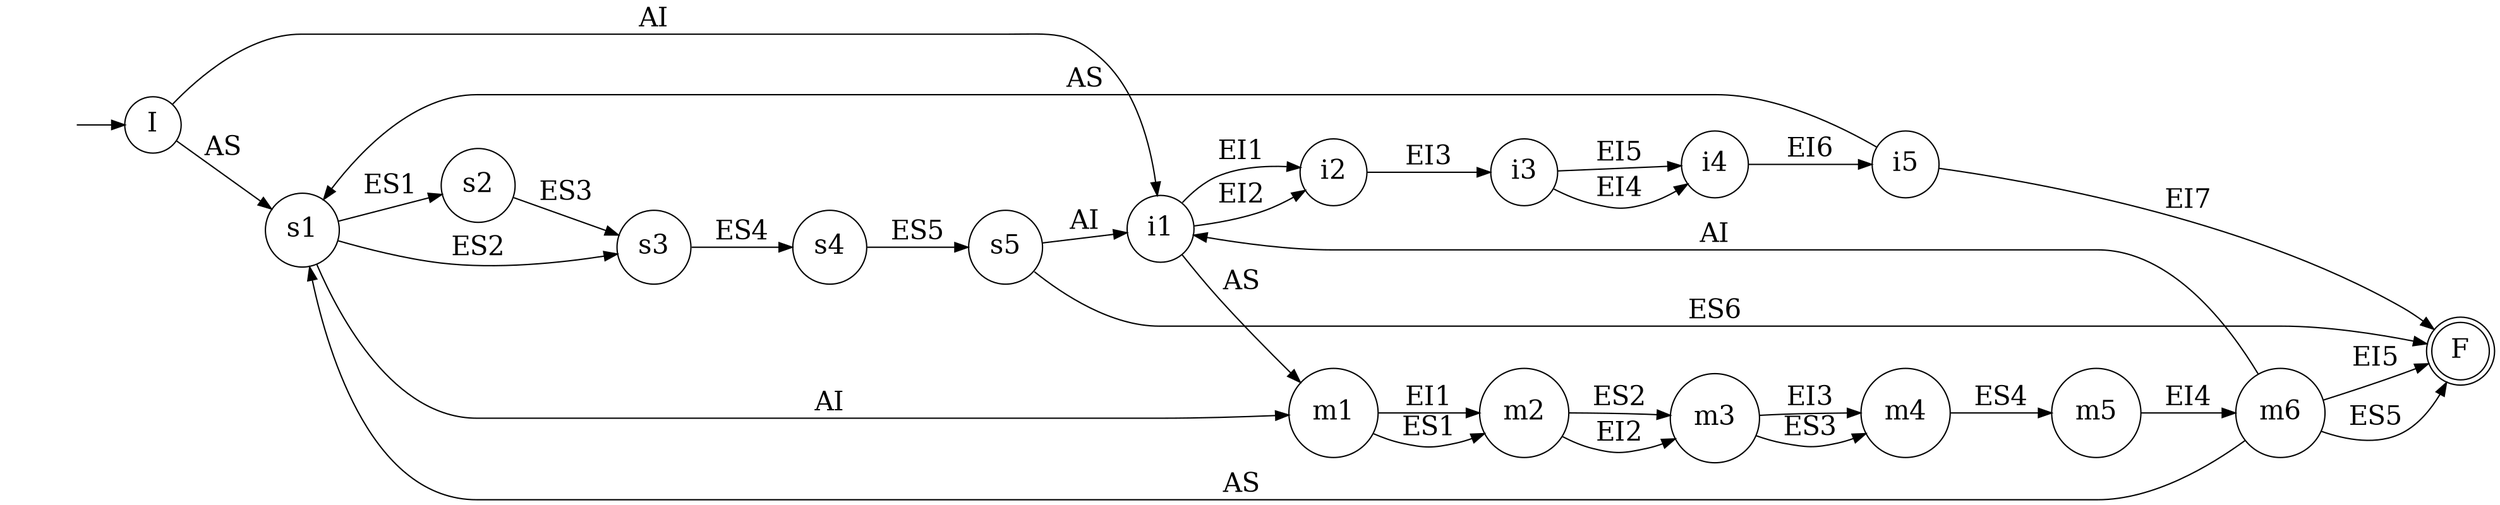 digraph "checador-rotina-exercicios" {
	graph [rankdir=LR]
	node [fontsize=20]
	edge [fontsize="20pt"]
	"" [label="" shape=plaintext]
	F [label=F shape=doublecircle]
	s2 [label=s2 shape=circle]
	s1 [label=s1 shape=circle]
	m5 [label=m5 shape=circle]
	I [label=I shape=circle]
	i2 [label=i2 shape=circle]
	i5 [label=i5 shape=circle]
	m3 [label=m3 shape=circle]
	i4 [label=i4 shape=circle]
	m2 [label=m2 shape=circle]
	s4 [label=s4 shape=circle]
	s3 [label=s3 shape=circle]
	m4 [label=m4 shape=circle]
	i1 [label=i1 shape=circle]
	i3 [label=i3 shape=circle]
	s5 [label=s5 shape=circle]
	m1 [label=m1 shape=circle]
	m6 [label=m6 shape=circle]
	"" -> I [label=""]
	I -> s1 [label=AS]
	I -> i1 [label=AI]
	s1 -> s2 [label=ES1]
	s1 -> s3 [label=ES2]
	s1 -> m1 [label=AI]
	s2 -> s3 [label=ES3]
	s3 -> s4 [label=ES4]
	s4 -> s5 [label=ES5]
	s5 -> F [label=ES6]
	s5 -> i1 [label=AI]
	i1 -> i2 [label=EI1]
	i1 -> i2 [label=EI2]
	i1 -> m1 [label=AS]
	i2 -> i3 [label=EI3]
	i3 -> i4 [label=EI4]
	i3 -> i4 [label=EI5]
	i4 -> i5 [label=EI6]
	i5 -> F [label=EI7]
	i5 -> s1 [label=AS]
	m1 -> m2 [label=ES1]
	m1 -> m2 [label=EI1]
	m2 -> m3 [label=ES2]
	m2 -> m3 [label=EI2]
	m3 -> m4 [label=ES3]
	m3 -> m4 [label=EI3]
	m4 -> m5 [label=ES4]
	m5 -> m6 [label=EI4]
	m6 -> F [label=ES5]
	m6 -> F [label=EI5]
	m6 -> s1 [label=AS]
	m6 -> i1 [label=AI]
}
